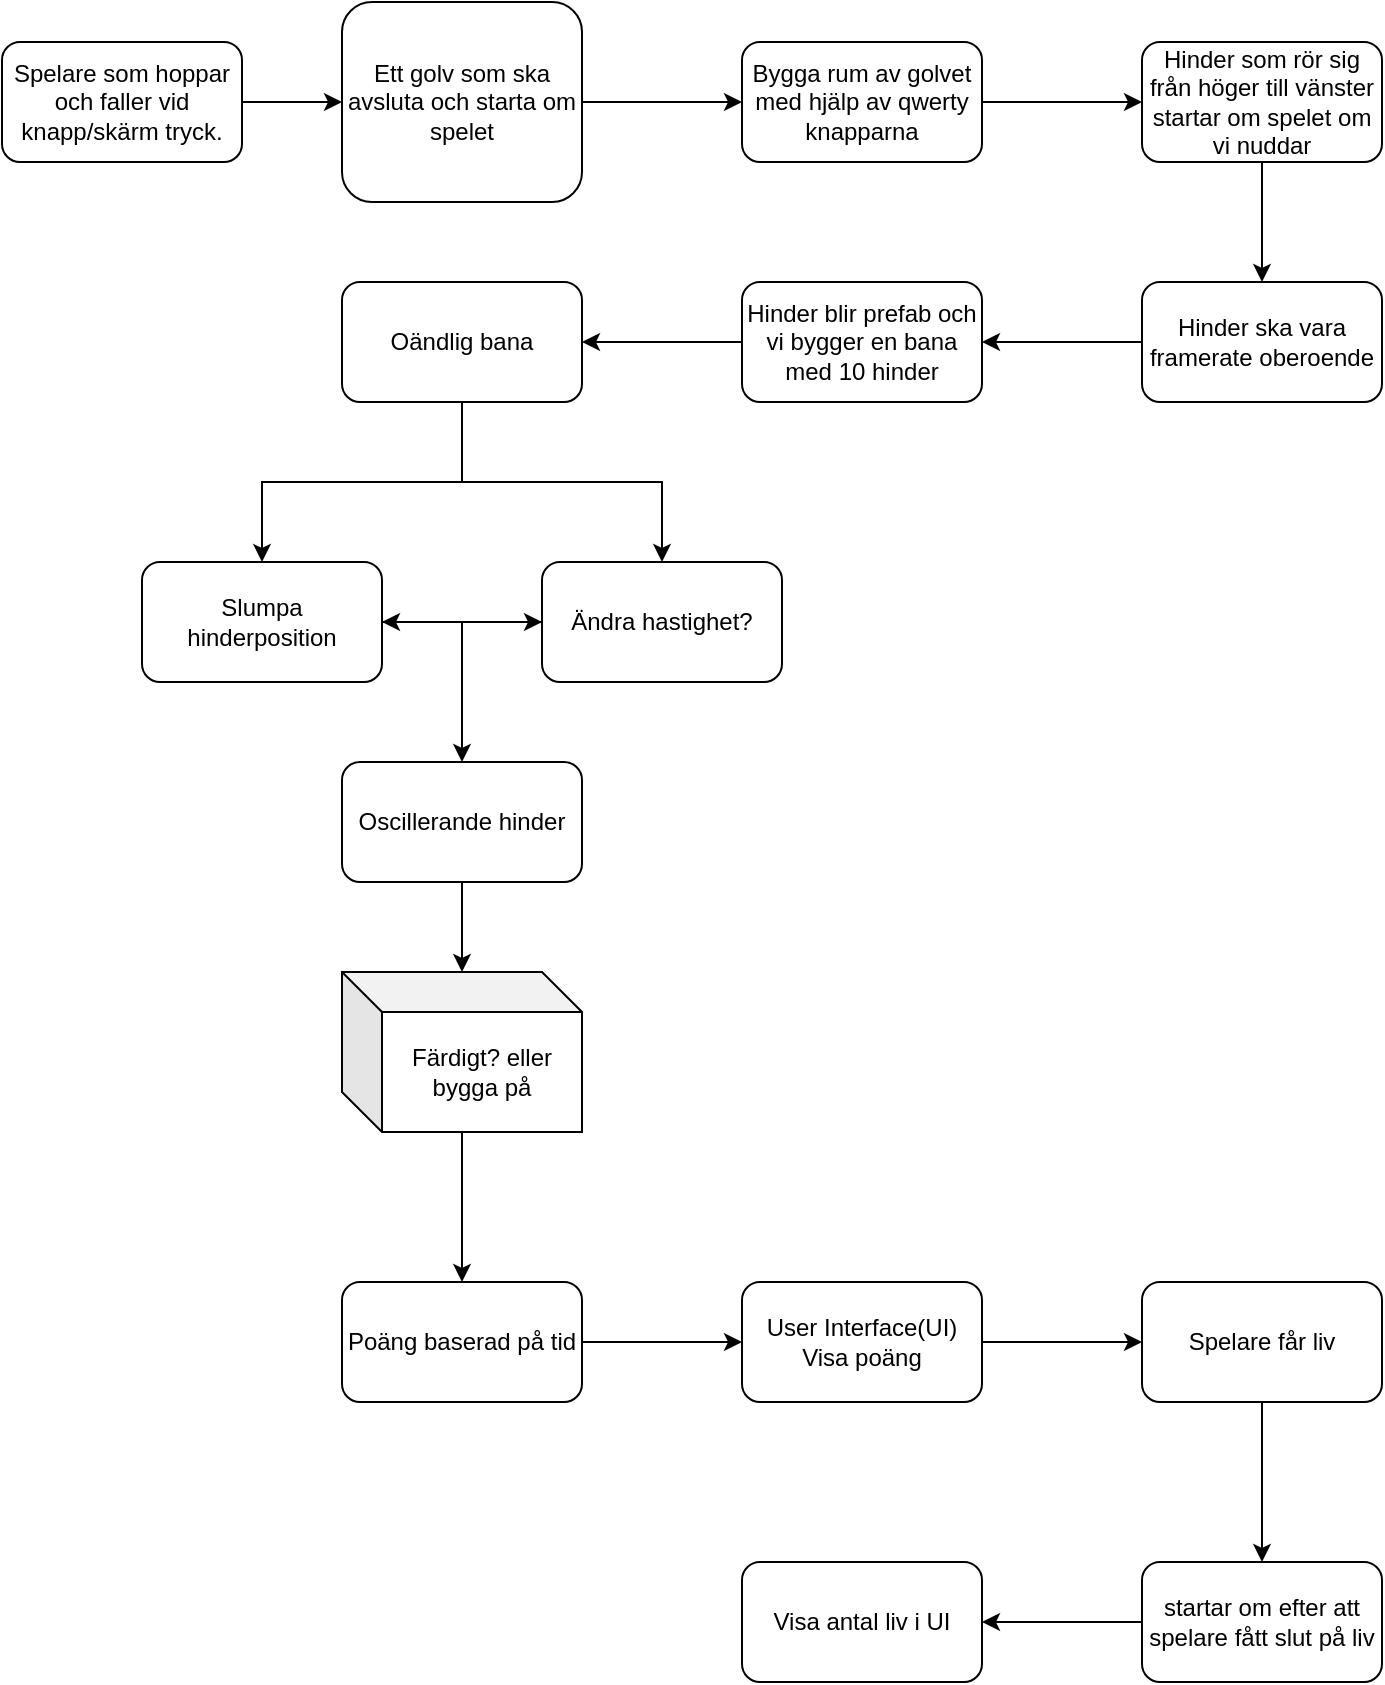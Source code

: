 <mxfile version="20.2.4" type="github">
  <diagram id="6RH_lN5skvweKhcu7jar" name="Sida-1">
    <mxGraphModel dx="1422" dy="825" grid="1" gridSize="10" guides="1" tooltips="1" connect="1" arrows="1" fold="1" page="1" pageScale="1" pageWidth="827" pageHeight="1169" math="0" shadow="0">
      <root>
        <mxCell id="0" />
        <mxCell id="1" parent="0" />
        <mxCell id="xuaBj4YhSufCj4W7h0WN-10" style="edgeStyle=orthogonalEdgeStyle;rounded=0;orthogonalLoop=1;jettySize=auto;html=1;entryX=0;entryY=0.5;entryDx=0;entryDy=0;" edge="1" parent="1" source="xuaBj4YhSufCj4W7h0WN-1" target="xuaBj4YhSufCj4W7h0WN-3">
          <mxGeometry relative="1" as="geometry" />
        </mxCell>
        <mxCell id="xuaBj4YhSufCj4W7h0WN-1" value="Spelare som hoppar och faller vid knapp/skärm tryck." style="rounded=1;whiteSpace=wrap;html=1;" vertex="1" parent="1">
          <mxGeometry x="70" y="80" width="120" height="60" as="geometry" />
        </mxCell>
        <mxCell id="xuaBj4YhSufCj4W7h0WN-13" value="" style="edgeStyle=orthogonalEdgeStyle;rounded=0;orthogonalLoop=1;jettySize=auto;html=1;" edge="1" parent="1" source="xuaBj4YhSufCj4W7h0WN-3" target="xuaBj4YhSufCj4W7h0WN-12">
          <mxGeometry relative="1" as="geometry" />
        </mxCell>
        <mxCell id="xuaBj4YhSufCj4W7h0WN-3" value="Ett golv som ska avsluta och starta om spelet" style="rounded=1;whiteSpace=wrap;html=1;" vertex="1" parent="1">
          <mxGeometry x="240" y="60" width="120" height="100" as="geometry" />
        </mxCell>
        <mxCell id="xuaBj4YhSufCj4W7h0WN-15" value="" style="edgeStyle=orthogonalEdgeStyle;rounded=0;orthogonalLoop=1;jettySize=auto;html=1;" edge="1" parent="1" source="xuaBj4YhSufCj4W7h0WN-12" target="xuaBj4YhSufCj4W7h0WN-14">
          <mxGeometry relative="1" as="geometry" />
        </mxCell>
        <mxCell id="xuaBj4YhSufCj4W7h0WN-12" value="Bygga rum av golvet med hjälp av qwerty knapparna" style="whiteSpace=wrap;html=1;rounded=1;" vertex="1" parent="1">
          <mxGeometry x="440" y="80" width="120" height="60" as="geometry" />
        </mxCell>
        <mxCell id="xuaBj4YhSufCj4W7h0WN-17" value="" style="edgeStyle=orthogonalEdgeStyle;rounded=0;orthogonalLoop=1;jettySize=auto;html=1;" edge="1" parent="1" source="xuaBj4YhSufCj4W7h0WN-14" target="xuaBj4YhSufCj4W7h0WN-16">
          <mxGeometry relative="1" as="geometry">
            <Array as="points">
              <mxPoint x="700" y="240" />
            </Array>
          </mxGeometry>
        </mxCell>
        <mxCell id="xuaBj4YhSufCj4W7h0WN-14" value="Hinder som rör sig från höger till vänster startar om spelet om vi nuddar" style="whiteSpace=wrap;html=1;rounded=1;" vertex="1" parent="1">
          <mxGeometry x="640" y="80" width="120" height="60" as="geometry" />
        </mxCell>
        <mxCell id="xuaBj4YhSufCj4W7h0WN-19" value="" style="edgeStyle=orthogonalEdgeStyle;rounded=0;orthogonalLoop=1;jettySize=auto;html=1;" edge="1" parent="1" source="xuaBj4YhSufCj4W7h0WN-16" target="xuaBj4YhSufCj4W7h0WN-18">
          <mxGeometry relative="1" as="geometry" />
        </mxCell>
        <mxCell id="xuaBj4YhSufCj4W7h0WN-16" value="Hinder ska vara framerate oberoende" style="whiteSpace=wrap;html=1;rounded=1;" vertex="1" parent="1">
          <mxGeometry x="640" y="200" width="120" height="60" as="geometry" />
        </mxCell>
        <mxCell id="xuaBj4YhSufCj4W7h0WN-21" value="" style="edgeStyle=orthogonalEdgeStyle;rounded=0;orthogonalLoop=1;jettySize=auto;html=1;" edge="1" parent="1" source="xuaBj4YhSufCj4W7h0WN-18" target="xuaBj4YhSufCj4W7h0WN-20">
          <mxGeometry relative="1" as="geometry" />
        </mxCell>
        <mxCell id="xuaBj4YhSufCj4W7h0WN-18" value="Hinder blir prefab och vi bygger en bana med 10 hinder" style="whiteSpace=wrap;html=1;rounded=1;" vertex="1" parent="1">
          <mxGeometry x="440" y="200" width="120" height="60" as="geometry" />
        </mxCell>
        <mxCell id="xuaBj4YhSufCj4W7h0WN-23" value="" style="edgeStyle=orthogonalEdgeStyle;rounded=0;orthogonalLoop=1;jettySize=auto;html=1;" edge="1" parent="1" source="xuaBj4YhSufCj4W7h0WN-20" target="xuaBj4YhSufCj4W7h0WN-22">
          <mxGeometry relative="1" as="geometry" />
        </mxCell>
        <mxCell id="xuaBj4YhSufCj4W7h0WN-25" value="" style="edgeStyle=orthogonalEdgeStyle;rounded=0;orthogonalLoop=1;jettySize=auto;html=1;" edge="1" parent="1" source="xuaBj4YhSufCj4W7h0WN-20" target="xuaBj4YhSufCj4W7h0WN-24">
          <mxGeometry relative="1" as="geometry" />
        </mxCell>
        <mxCell id="xuaBj4YhSufCj4W7h0WN-20" value="Oändlig bana" style="whiteSpace=wrap;html=1;rounded=1;" vertex="1" parent="1">
          <mxGeometry x="240" y="200" width="120" height="60" as="geometry" />
        </mxCell>
        <mxCell id="xuaBj4YhSufCj4W7h0WN-26" value="" style="edgeStyle=orthogonalEdgeStyle;rounded=0;orthogonalLoop=1;jettySize=auto;html=1;" edge="1" parent="1" source="xuaBj4YhSufCj4W7h0WN-22" target="xuaBj4YhSufCj4W7h0WN-24">
          <mxGeometry relative="1" as="geometry" />
        </mxCell>
        <mxCell id="xuaBj4YhSufCj4W7h0WN-22" value="Slumpa hinderposition" style="whiteSpace=wrap;html=1;rounded=1;" vertex="1" parent="1">
          <mxGeometry x="140" y="340" width="120" height="60" as="geometry" />
        </mxCell>
        <mxCell id="xuaBj4YhSufCj4W7h0WN-27" value="" style="edgeStyle=orthogonalEdgeStyle;rounded=0;orthogonalLoop=1;jettySize=auto;html=1;" edge="1" parent="1" source="xuaBj4YhSufCj4W7h0WN-24" target="xuaBj4YhSufCj4W7h0WN-22">
          <mxGeometry relative="1" as="geometry" />
        </mxCell>
        <mxCell id="xuaBj4YhSufCj4W7h0WN-24" value="Ändra hastighet?" style="whiteSpace=wrap;html=1;rounded=1;" vertex="1" parent="1">
          <mxGeometry x="340" y="340" width="120" height="60" as="geometry" />
        </mxCell>
        <mxCell id="xuaBj4YhSufCj4W7h0WN-33" value="" style="edgeStyle=orthogonalEdgeStyle;rounded=0;orthogonalLoop=1;jettySize=auto;html=1;" edge="1" parent="1" source="xuaBj4YhSufCj4W7h0WN-28" target="xuaBj4YhSufCj4W7h0WN-32">
          <mxGeometry relative="1" as="geometry" />
        </mxCell>
        <mxCell id="xuaBj4YhSufCj4W7h0WN-28" value="Poäng baserad på tid" style="rounded=1;whiteSpace=wrap;html=1;" vertex="1" parent="1">
          <mxGeometry x="240" y="700" width="120" height="60" as="geometry" />
        </mxCell>
        <mxCell id="xuaBj4YhSufCj4W7h0WN-35" value="" style="edgeStyle=orthogonalEdgeStyle;rounded=0;orthogonalLoop=1;jettySize=auto;html=1;" edge="1" parent="1" source="xuaBj4YhSufCj4W7h0WN-32" target="xuaBj4YhSufCj4W7h0WN-34">
          <mxGeometry relative="1" as="geometry" />
        </mxCell>
        <mxCell id="xuaBj4YhSufCj4W7h0WN-32" value="User Interface(UI)&lt;br&gt;Visa poäng" style="whiteSpace=wrap;html=1;rounded=1;" vertex="1" parent="1">
          <mxGeometry x="440" y="700" width="120" height="60" as="geometry" />
        </mxCell>
        <mxCell id="xuaBj4YhSufCj4W7h0WN-37" value="" style="edgeStyle=orthogonalEdgeStyle;rounded=0;orthogonalLoop=1;jettySize=auto;html=1;" edge="1" parent="1" source="xuaBj4YhSufCj4W7h0WN-34" target="xuaBj4YhSufCj4W7h0WN-36">
          <mxGeometry relative="1" as="geometry" />
        </mxCell>
        <mxCell id="xuaBj4YhSufCj4W7h0WN-34" value="Spelare får liv" style="whiteSpace=wrap;html=1;rounded=1;" vertex="1" parent="1">
          <mxGeometry x="640" y="700" width="120" height="60" as="geometry" />
        </mxCell>
        <mxCell id="xuaBj4YhSufCj4W7h0WN-39" value="" style="edgeStyle=orthogonalEdgeStyle;rounded=0;orthogonalLoop=1;jettySize=auto;html=1;" edge="1" parent="1" source="xuaBj4YhSufCj4W7h0WN-36" target="xuaBj4YhSufCj4W7h0WN-38">
          <mxGeometry relative="1" as="geometry" />
        </mxCell>
        <mxCell id="xuaBj4YhSufCj4W7h0WN-36" value="startar om efter att spelare fått slut på liv" style="whiteSpace=wrap;html=1;rounded=1;" vertex="1" parent="1">
          <mxGeometry x="640" y="840" width="120" height="60" as="geometry" />
        </mxCell>
        <mxCell id="xuaBj4YhSufCj4W7h0WN-38" value="Visa antal liv i UI" style="whiteSpace=wrap;html=1;rounded=1;" vertex="1" parent="1">
          <mxGeometry x="440" y="840" width="120" height="60" as="geometry" />
        </mxCell>
        <mxCell id="xuaBj4YhSufCj4W7h0WN-46" value="" style="edgeStyle=orthogonalEdgeStyle;rounded=0;orthogonalLoop=1;jettySize=auto;html=1;" edge="1" parent="1" source="xuaBj4YhSufCj4W7h0WN-42" target="xuaBj4YhSufCj4W7h0WN-28">
          <mxGeometry relative="1" as="geometry" />
        </mxCell>
        <mxCell id="xuaBj4YhSufCj4W7h0WN-42" value="Färdigt? eller bygga på" style="shape=cube;whiteSpace=wrap;html=1;boundedLbl=1;backgroundOutline=1;darkOpacity=0.05;darkOpacity2=0.1;" vertex="1" parent="1">
          <mxGeometry x="240" y="545" width="120" height="80" as="geometry" />
        </mxCell>
        <mxCell id="xuaBj4YhSufCj4W7h0WN-45" style="edgeStyle=orthogonalEdgeStyle;rounded=0;orthogonalLoop=1;jettySize=auto;html=1;" edge="1" parent="1" source="xuaBj4YhSufCj4W7h0WN-43" target="xuaBj4YhSufCj4W7h0WN-42">
          <mxGeometry relative="1" as="geometry" />
        </mxCell>
        <mxCell id="xuaBj4YhSufCj4W7h0WN-43" value="Oscillerande hinder" style="rounded=1;whiteSpace=wrap;html=1;" vertex="1" parent="1">
          <mxGeometry x="240" y="440" width="120" height="60" as="geometry" />
        </mxCell>
        <mxCell id="xuaBj4YhSufCj4W7h0WN-44" value="" style="endArrow=classic;html=1;rounded=0;entryX=0.5;entryY=0;entryDx=0;entryDy=0;" edge="1" parent="1" target="xuaBj4YhSufCj4W7h0WN-43">
          <mxGeometry width="50" height="50" relative="1" as="geometry">
            <mxPoint x="300" y="370" as="sourcePoint" />
            <mxPoint x="440" y="550" as="targetPoint" />
          </mxGeometry>
        </mxCell>
      </root>
    </mxGraphModel>
  </diagram>
</mxfile>
